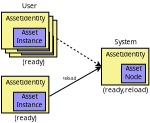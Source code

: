 <?xml version="1.0" encoding="UTF-8"?>
<dia:diagram xmlns:dia="http://www.lysator.liu.se/~alla/dia/">
  <dia:layer name="Background" visible="true" active="true">
    <dia:group>
      <dia:group>
        <dia:object type="Standard - Box" version="0" id="O0">
          <dia:attribute name="obj_pos">
            <dia:point val="1,1"/>
          </dia:attribute>
          <dia:attribute name="obj_bb">
            <dia:rectangle val="0.975,0.975;3.393,2.861"/>
          </dia:attribute>
          <dia:attribute name="elem_corner">
            <dia:point val="1,1"/>
          </dia:attribute>
          <dia:attribute name="elem_width">
            <dia:real val="2.367"/>
          </dia:attribute>
          <dia:attribute name="elem_height">
            <dia:real val="1.836"/>
          </dia:attribute>
          <dia:attribute name="border_width">
            <dia:real val="0.05"/>
          </dia:attribute>
          <dia:attribute name="inner_color">
            <dia:color val="#f7f495"/>
          </dia:attribute>
          <dia:attribute name="show_background">
            <dia:boolean val="true"/>
          </dia:attribute>
        </dia:object>
        <dia:object type="Standard - Text" version="1" id="O1">
          <dia:attribute name="obj_pos">
            <dia:point val="2.184,1.415"/>
          </dia:attribute>
          <dia:attribute name="obj_bb">
            <dia:rectangle val="1.212,1.078;3.155,1.485"/>
          </dia:attribute>
          <dia:attribute name="text">
            <dia:composite type="text">
              <dia:attribute name="string">
                <dia:string>#AssetIdentity#</dia:string>
              </dia:attribute>
              <dia:attribute name="font">
                <dia:font family="Tahoma" style="0" name="Courier"/>
              </dia:attribute>
              <dia:attribute name="height">
                <dia:real val="0.423"/>
              </dia:attribute>
              <dia:attribute name="pos">
                <dia:point val="2.184,1.415"/>
              </dia:attribute>
              <dia:attribute name="color">
                <dia:color val="#000000"/>
              </dia:attribute>
              <dia:attribute name="alignment">
                <dia:enum val="1"/>
              </dia:attribute>
            </dia:composite>
          </dia:attribute>
          <dia:attribute name="valign">
            <dia:enum val="3"/>
          </dia:attribute>
        </dia:object>
      </dia:group>
      <dia:group>
        <dia:object type="Standard - Box" version="0" id="O2">
          <dia:attribute name="obj_pos">
            <dia:point val="1.6,1.8"/>
          </dia:attribute>
          <dia:attribute name="obj_bb">
            <dia:rectangle val="1.575,1.775;3.225,2.755"/>
          </dia:attribute>
          <dia:attribute name="elem_corner">
            <dia:point val="1.6,1.8"/>
          </dia:attribute>
          <dia:attribute name="elem_width">
            <dia:real val="1.6"/>
          </dia:attribute>
          <dia:attribute name="elem_height">
            <dia:real val="0.93"/>
          </dia:attribute>
          <dia:attribute name="border_width">
            <dia:real val="0.05"/>
          </dia:attribute>
          <dia:attribute name="inner_color">
            <dia:color val="#9a95f7"/>
          </dia:attribute>
          <dia:attribute name="show_background">
            <dia:boolean val="true"/>
          </dia:attribute>
        </dia:object>
        <dia:object type="Standard - Text" version="1" id="O3">
          <dia:attribute name="obj_pos">
            <dia:point val="2.4,2.13"/>
          </dia:attribute>
          <dia:attribute name="obj_bb">
            <dia:rectangle val="1.764,1.793;3.036,2.624"/>
          </dia:attribute>
          <dia:attribute name="text">
            <dia:composite type="text">
              <dia:attribute name="string">
                <dia:string>#Asset
Instance#</dia:string>
              </dia:attribute>
              <dia:attribute name="font">
                <dia:font family="Tahoma" style="0" name="Courier"/>
              </dia:attribute>
              <dia:attribute name="height">
                <dia:real val="0.423"/>
              </dia:attribute>
              <dia:attribute name="pos">
                <dia:point val="2.4,2.13"/>
              </dia:attribute>
              <dia:attribute name="color">
                <dia:color val="#000000"/>
              </dia:attribute>
              <dia:attribute name="alignment">
                <dia:enum val="1"/>
              </dia:attribute>
            </dia:composite>
          </dia:attribute>
          <dia:attribute name="valign">
            <dia:enum val="3"/>
          </dia:attribute>
        </dia:object>
      </dia:group>
    </dia:group>
    <dia:group>
      <dia:group>
        <dia:object type="Standard - Box" version="0" id="O4">
          <dia:attribute name="obj_pos">
            <dia:point val="0.8,0.8"/>
          </dia:attribute>
          <dia:attribute name="obj_bb">
            <dia:rectangle val="0.775,0.775;3.192,2.661"/>
          </dia:attribute>
          <dia:attribute name="elem_corner">
            <dia:point val="0.8,0.8"/>
          </dia:attribute>
          <dia:attribute name="elem_width">
            <dia:real val="2.367"/>
          </dia:attribute>
          <dia:attribute name="elem_height">
            <dia:real val="1.836"/>
          </dia:attribute>
          <dia:attribute name="border_width">
            <dia:real val="0.05"/>
          </dia:attribute>
          <dia:attribute name="inner_color">
            <dia:color val="#f7f495"/>
          </dia:attribute>
          <dia:attribute name="show_background">
            <dia:boolean val="true"/>
          </dia:attribute>
        </dia:object>
        <dia:object type="Standard - Text" version="1" id="O5">
          <dia:attribute name="obj_pos">
            <dia:point val="1.984,1.215"/>
          </dia:attribute>
          <dia:attribute name="obj_bb">
            <dia:rectangle val="1.012,0.878;2.955,1.285"/>
          </dia:attribute>
          <dia:attribute name="text">
            <dia:composite type="text">
              <dia:attribute name="string">
                <dia:string>#AssetIdentity#</dia:string>
              </dia:attribute>
              <dia:attribute name="font">
                <dia:font family="Tahoma" style="0" name="Courier"/>
              </dia:attribute>
              <dia:attribute name="height">
                <dia:real val="0.423"/>
              </dia:attribute>
              <dia:attribute name="pos">
                <dia:point val="1.984,1.215"/>
              </dia:attribute>
              <dia:attribute name="color">
                <dia:color val="#000000"/>
              </dia:attribute>
              <dia:attribute name="alignment">
                <dia:enum val="1"/>
              </dia:attribute>
            </dia:composite>
          </dia:attribute>
          <dia:attribute name="valign">
            <dia:enum val="3"/>
          </dia:attribute>
        </dia:object>
      </dia:group>
      <dia:group>
        <dia:object type="Standard - Box" version="0" id="O6">
          <dia:attribute name="obj_pos">
            <dia:point val="1.4,1.6"/>
          </dia:attribute>
          <dia:attribute name="obj_bb">
            <dia:rectangle val="1.375,1.575;3.025,2.555"/>
          </dia:attribute>
          <dia:attribute name="elem_corner">
            <dia:point val="1.4,1.6"/>
          </dia:attribute>
          <dia:attribute name="elem_width">
            <dia:real val="1.6"/>
          </dia:attribute>
          <dia:attribute name="elem_height">
            <dia:real val="0.93"/>
          </dia:attribute>
          <dia:attribute name="border_width">
            <dia:real val="0.05"/>
          </dia:attribute>
          <dia:attribute name="inner_color">
            <dia:color val="#9a95f7"/>
          </dia:attribute>
          <dia:attribute name="show_background">
            <dia:boolean val="true"/>
          </dia:attribute>
        </dia:object>
        <dia:object type="Standard - Text" version="1" id="O7">
          <dia:attribute name="obj_pos">
            <dia:point val="2.2,1.93"/>
          </dia:attribute>
          <dia:attribute name="obj_bb">
            <dia:rectangle val="1.564,1.593;2.836,2.424"/>
          </dia:attribute>
          <dia:attribute name="text">
            <dia:composite type="text">
              <dia:attribute name="string">
                <dia:string>#Asset
Instance#</dia:string>
              </dia:attribute>
              <dia:attribute name="font">
                <dia:font family="Tahoma" style="0" name="Courier"/>
              </dia:attribute>
              <dia:attribute name="height">
                <dia:real val="0.423"/>
              </dia:attribute>
              <dia:attribute name="pos">
                <dia:point val="2.2,1.93"/>
              </dia:attribute>
              <dia:attribute name="color">
                <dia:color val="#000000"/>
              </dia:attribute>
              <dia:attribute name="alignment">
                <dia:enum val="1"/>
              </dia:attribute>
            </dia:composite>
          </dia:attribute>
          <dia:attribute name="valign">
            <dia:enum val="3"/>
          </dia:attribute>
        </dia:object>
      </dia:group>
    </dia:group>
    <dia:group>
      <dia:group>
        <dia:object type="Standard - Box" version="0" id="O8">
          <dia:attribute name="obj_pos">
            <dia:point val="0.6,0.6"/>
          </dia:attribute>
          <dia:attribute name="obj_bb">
            <dia:rectangle val="0.575,0.575;2.993,2.461"/>
          </dia:attribute>
          <dia:attribute name="elem_corner">
            <dia:point val="0.6,0.6"/>
          </dia:attribute>
          <dia:attribute name="elem_width">
            <dia:real val="2.367"/>
          </dia:attribute>
          <dia:attribute name="elem_height">
            <dia:real val="1.836"/>
          </dia:attribute>
          <dia:attribute name="border_width">
            <dia:real val="0.05"/>
          </dia:attribute>
          <dia:attribute name="inner_color">
            <dia:color val="#f7f495"/>
          </dia:attribute>
          <dia:attribute name="show_background">
            <dia:boolean val="true"/>
          </dia:attribute>
        </dia:object>
        <dia:object type="Standard - Text" version="1" id="O9">
          <dia:attribute name="obj_pos">
            <dia:point val="1.784,1.015"/>
          </dia:attribute>
          <dia:attribute name="obj_bb">
            <dia:rectangle val="0.812,0.678;2.755,1.085"/>
          </dia:attribute>
          <dia:attribute name="text">
            <dia:composite type="text">
              <dia:attribute name="string">
                <dia:string>#AssetIdentity#</dia:string>
              </dia:attribute>
              <dia:attribute name="font">
                <dia:font family="Tahoma" style="0" name="Courier"/>
              </dia:attribute>
              <dia:attribute name="height">
                <dia:real val="0.423"/>
              </dia:attribute>
              <dia:attribute name="pos">
                <dia:point val="1.784,1.015"/>
              </dia:attribute>
              <dia:attribute name="color">
                <dia:color val="#000000"/>
              </dia:attribute>
              <dia:attribute name="alignment">
                <dia:enum val="1"/>
              </dia:attribute>
            </dia:composite>
          </dia:attribute>
          <dia:attribute name="valign">
            <dia:enum val="3"/>
          </dia:attribute>
        </dia:object>
      </dia:group>
      <dia:group>
        <dia:object type="Standard - Box" version="0" id="O10">
          <dia:attribute name="obj_pos">
            <dia:point val="1.2,1.4"/>
          </dia:attribute>
          <dia:attribute name="obj_bb">
            <dia:rectangle val="1.175,1.375;2.825,2.355"/>
          </dia:attribute>
          <dia:attribute name="elem_corner">
            <dia:point val="1.2,1.4"/>
          </dia:attribute>
          <dia:attribute name="elem_width">
            <dia:real val="1.6"/>
          </dia:attribute>
          <dia:attribute name="elem_height">
            <dia:real val="0.93"/>
          </dia:attribute>
          <dia:attribute name="border_width">
            <dia:real val="0.05"/>
          </dia:attribute>
          <dia:attribute name="inner_color">
            <dia:color val="#9a95f7"/>
          </dia:attribute>
          <dia:attribute name="show_background">
            <dia:boolean val="true"/>
          </dia:attribute>
        </dia:object>
        <dia:object type="Standard - Text" version="1" id="O11">
          <dia:attribute name="obj_pos">
            <dia:point val="2,1.73"/>
          </dia:attribute>
          <dia:attribute name="obj_bb">
            <dia:rectangle val="1.364,1.393;2.636,2.224"/>
          </dia:attribute>
          <dia:attribute name="text">
            <dia:composite type="text">
              <dia:attribute name="string">
                <dia:string>#Asset
Instance#</dia:string>
              </dia:attribute>
              <dia:attribute name="font">
                <dia:font family="Tahoma" style="0" name="Courier"/>
              </dia:attribute>
              <dia:attribute name="height">
                <dia:real val="0.423"/>
              </dia:attribute>
              <dia:attribute name="pos">
                <dia:point val="2,1.73"/>
              </dia:attribute>
              <dia:attribute name="color">
                <dia:color val="#000000"/>
              </dia:attribute>
              <dia:attribute name="alignment">
                <dia:enum val="1"/>
              </dia:attribute>
            </dia:composite>
          </dia:attribute>
          <dia:attribute name="valign">
            <dia:enum val="3"/>
          </dia:attribute>
        </dia:object>
      </dia:group>
    </dia:group>
    <dia:group>
      <dia:group>
        <dia:object type="Standard - Box" version="0" id="O12">
          <dia:attribute name="obj_pos">
            <dia:point val="0.6,3.8"/>
          </dia:attribute>
          <dia:attribute name="obj_bb">
            <dia:rectangle val="0.575,3.775;2.993,5.661"/>
          </dia:attribute>
          <dia:attribute name="elem_corner">
            <dia:point val="0.6,3.8"/>
          </dia:attribute>
          <dia:attribute name="elem_width">
            <dia:real val="2.367"/>
          </dia:attribute>
          <dia:attribute name="elem_height">
            <dia:real val="1.836"/>
          </dia:attribute>
          <dia:attribute name="border_width">
            <dia:real val="0.05"/>
          </dia:attribute>
          <dia:attribute name="inner_color">
            <dia:color val="#f7f495"/>
          </dia:attribute>
          <dia:attribute name="show_background">
            <dia:boolean val="true"/>
          </dia:attribute>
        </dia:object>
        <dia:object type="Standard - Text" version="1" id="O13">
          <dia:attribute name="obj_pos">
            <dia:point val="1.784,4.215"/>
          </dia:attribute>
          <dia:attribute name="obj_bb">
            <dia:rectangle val="0.812,3.878;2.755,4.285"/>
          </dia:attribute>
          <dia:attribute name="text">
            <dia:composite type="text">
              <dia:attribute name="string">
                <dia:string>#AssetIdentity#</dia:string>
              </dia:attribute>
              <dia:attribute name="font">
                <dia:font family="Tahoma" style="0" name="Courier"/>
              </dia:attribute>
              <dia:attribute name="height">
                <dia:real val="0.423"/>
              </dia:attribute>
              <dia:attribute name="pos">
                <dia:point val="1.784,4.215"/>
              </dia:attribute>
              <dia:attribute name="color">
                <dia:color val="#000000"/>
              </dia:attribute>
              <dia:attribute name="alignment">
                <dia:enum val="1"/>
              </dia:attribute>
            </dia:composite>
          </dia:attribute>
          <dia:attribute name="valign">
            <dia:enum val="3"/>
          </dia:attribute>
        </dia:object>
      </dia:group>
      <dia:group>
        <dia:object type="Standard - Box" version="0" id="O14">
          <dia:attribute name="obj_pos">
            <dia:point val="1.2,4.6"/>
          </dia:attribute>
          <dia:attribute name="obj_bb">
            <dia:rectangle val="1.175,4.575;2.825,5.555"/>
          </dia:attribute>
          <dia:attribute name="elem_corner">
            <dia:point val="1.2,4.6"/>
          </dia:attribute>
          <dia:attribute name="elem_width">
            <dia:real val="1.6"/>
          </dia:attribute>
          <dia:attribute name="elem_height">
            <dia:real val="0.93"/>
          </dia:attribute>
          <dia:attribute name="border_width">
            <dia:real val="0.05"/>
          </dia:attribute>
          <dia:attribute name="inner_color">
            <dia:color val="#9a95f7"/>
          </dia:attribute>
          <dia:attribute name="show_background">
            <dia:boolean val="true"/>
          </dia:attribute>
        </dia:object>
        <dia:object type="Standard - Text" version="1" id="O15">
          <dia:attribute name="obj_pos">
            <dia:point val="2,4.93"/>
          </dia:attribute>
          <dia:attribute name="obj_bb">
            <dia:rectangle val="1.364,4.593;2.636,5.424"/>
          </dia:attribute>
          <dia:attribute name="text">
            <dia:composite type="text">
              <dia:attribute name="string">
                <dia:string>#Asset
Instance#</dia:string>
              </dia:attribute>
              <dia:attribute name="font">
                <dia:font family="Tahoma" style="0" name="Courier"/>
              </dia:attribute>
              <dia:attribute name="height">
                <dia:real val="0.423"/>
              </dia:attribute>
              <dia:attribute name="pos">
                <dia:point val="2,4.93"/>
              </dia:attribute>
              <dia:attribute name="color">
                <dia:color val="#000000"/>
              </dia:attribute>
              <dia:attribute name="alignment">
                <dia:enum val="1"/>
              </dia:attribute>
            </dia:composite>
          </dia:attribute>
          <dia:attribute name="valign">
            <dia:enum val="3"/>
          </dia:attribute>
        </dia:object>
      </dia:group>
    </dia:group>
    <dia:group>
      <dia:group>
        <dia:object type="Standard - Box" version="0" id="O16">
          <dia:attribute name="obj_pos">
            <dia:point val="5.6,2.4"/>
          </dia:attribute>
          <dia:attribute name="obj_bb">
            <dia:rectangle val="5.575,2.375;7.992,4.261"/>
          </dia:attribute>
          <dia:attribute name="elem_corner">
            <dia:point val="5.6,2.4"/>
          </dia:attribute>
          <dia:attribute name="elem_width">
            <dia:real val="2.367"/>
          </dia:attribute>
          <dia:attribute name="elem_height">
            <dia:real val="1.836"/>
          </dia:attribute>
          <dia:attribute name="border_width">
            <dia:real val="0.05"/>
          </dia:attribute>
          <dia:attribute name="inner_color">
            <dia:color val="#f7f495"/>
          </dia:attribute>
          <dia:attribute name="show_background">
            <dia:boolean val="true"/>
          </dia:attribute>
        </dia:object>
        <dia:object type="Standard - Text" version="1" id="O17">
          <dia:attribute name="obj_pos">
            <dia:point val="6.784,2.815"/>
          </dia:attribute>
          <dia:attribute name="obj_bb">
            <dia:rectangle val="5.812,2.478;7.755,2.885"/>
          </dia:attribute>
          <dia:attribute name="text">
            <dia:composite type="text">
              <dia:attribute name="string">
                <dia:string>#AssetIdentity#</dia:string>
              </dia:attribute>
              <dia:attribute name="font">
                <dia:font family="Tahoma" style="0" name="Courier"/>
              </dia:attribute>
              <dia:attribute name="height">
                <dia:real val="0.423"/>
              </dia:attribute>
              <dia:attribute name="pos">
                <dia:point val="6.784,2.815"/>
              </dia:attribute>
              <dia:attribute name="color">
                <dia:color val="#000000"/>
              </dia:attribute>
              <dia:attribute name="alignment">
                <dia:enum val="1"/>
              </dia:attribute>
            </dia:composite>
          </dia:attribute>
          <dia:attribute name="valign">
            <dia:enum val="3"/>
          </dia:attribute>
        </dia:object>
      </dia:group>
      <dia:group>
        <dia:object type="Standard - Box" version="0" id="O18">
          <dia:attribute name="obj_pos">
            <dia:point val="6.6,3.2"/>
          </dia:attribute>
          <dia:attribute name="obj_bb">
            <dia:rectangle val="6.575,3.175;7.825,4.155"/>
          </dia:attribute>
          <dia:attribute name="elem_corner">
            <dia:point val="6.6,3.2"/>
          </dia:attribute>
          <dia:attribute name="elem_width">
            <dia:real val="1.2"/>
          </dia:attribute>
          <dia:attribute name="elem_height">
            <dia:real val="0.93"/>
          </dia:attribute>
          <dia:attribute name="border_width">
            <dia:real val="0.05"/>
          </dia:attribute>
          <dia:attribute name="inner_color">
            <dia:color val="#9a95f7"/>
          </dia:attribute>
          <dia:attribute name="show_background">
            <dia:boolean val="true"/>
          </dia:attribute>
        </dia:object>
        <dia:object type="Standard - Text" version="1" id="O19">
          <dia:attribute name="obj_pos">
            <dia:point val="7.2,3.53"/>
          </dia:attribute>
          <dia:attribute name="obj_bb">
            <dia:rectangle val="6.803,3.193;7.598,4.024"/>
          </dia:attribute>
          <dia:attribute name="text">
            <dia:composite type="text">
              <dia:attribute name="string">
                <dia:string>#Asset
Node#</dia:string>
              </dia:attribute>
              <dia:attribute name="font">
                <dia:font family="Tahoma" style="0" name="Courier"/>
              </dia:attribute>
              <dia:attribute name="height">
                <dia:real val="0.423"/>
              </dia:attribute>
              <dia:attribute name="pos">
                <dia:point val="7.2,3.53"/>
              </dia:attribute>
              <dia:attribute name="color">
                <dia:color val="#000000"/>
              </dia:attribute>
              <dia:attribute name="alignment">
                <dia:enum val="1"/>
              </dia:attribute>
            </dia:composite>
          </dia:attribute>
          <dia:attribute name="valign">
            <dia:enum val="3"/>
          </dia:attribute>
        </dia:object>
      </dia:group>
    </dia:group>
    <dia:object type="Standard - Text" version="1" id="O20">
      <dia:attribute name="obj_pos">
        <dia:point val="2.2,3.2"/>
      </dia:attribute>
      <dia:attribute name="obj_bb">
        <dia:rectangle val="1.654,2.862;2.746,3.27"/>
      </dia:attribute>
      <dia:attribute name="text">
        <dia:composite type="text">
          <dia:attribute name="string">
            <dia:string>#(ready)#</dia:string>
          </dia:attribute>
          <dia:attribute name="font">
            <dia:font family="Tahoma" style="0" name="Courier"/>
          </dia:attribute>
          <dia:attribute name="height">
            <dia:real val="0.423"/>
          </dia:attribute>
          <dia:attribute name="pos">
            <dia:point val="2.2,3.2"/>
          </dia:attribute>
          <dia:attribute name="color">
            <dia:color val="#000000"/>
          </dia:attribute>
          <dia:attribute name="alignment">
            <dia:enum val="1"/>
          </dia:attribute>
        </dia:composite>
      </dia:attribute>
      <dia:attribute name="valign">
        <dia:enum val="3"/>
      </dia:attribute>
    </dia:object>
    <dia:object type="Standard - Text" version="1" id="O21">
      <dia:attribute name="obj_pos">
        <dia:point val="6.8,4.6"/>
      </dia:attribute>
      <dia:attribute name="obj_bb">
        <dia:rectangle val="5.74,4.252;7.87,4.69"/>
      </dia:attribute>
      <dia:attribute name="text">
        <dia:composite type="text">
          <dia:attribute name="string">
            <dia:string>#(ready,reload)#</dia:string>
          </dia:attribute>
          <dia:attribute name="font">
            <dia:font family="Tahoma" style="0" name="Courier"/>
          </dia:attribute>
          <dia:attribute name="height">
            <dia:real val="0.423"/>
          </dia:attribute>
          <dia:attribute name="pos">
            <dia:point val="6.8,4.6"/>
          </dia:attribute>
          <dia:attribute name="color">
            <dia:color val="#000000"/>
          </dia:attribute>
          <dia:attribute name="alignment">
            <dia:enum val="1"/>
          </dia:attribute>
        </dia:composite>
      </dia:attribute>
      <dia:attribute name="valign">
        <dia:enum val="3"/>
      </dia:attribute>
    </dia:object>
    <dia:object type="Standard - Text" version="1" id="O22">
      <dia:attribute name="obj_pos">
        <dia:point val="1.8,6"/>
      </dia:attribute>
      <dia:attribute name="obj_bb">
        <dia:rectangle val="1.244,5.652;2.346,6.09"/>
      </dia:attribute>
      <dia:attribute name="text">
        <dia:composite type="text">
          <dia:attribute name="string">
            <dia:string>#(ready)#</dia:string>
          </dia:attribute>
          <dia:attribute name="font">
            <dia:font family="Tahoma" style="0" name="Courier"/>
          </dia:attribute>
          <dia:attribute name="height">
            <dia:real val="0.423"/>
          </dia:attribute>
          <dia:attribute name="pos">
            <dia:point val="1.8,6"/>
          </dia:attribute>
          <dia:attribute name="color">
            <dia:color val="#000000"/>
          </dia:attribute>
          <dia:attribute name="alignment">
            <dia:enum val="1"/>
          </dia:attribute>
        </dia:composite>
      </dia:attribute>
      <dia:attribute name="valign">
        <dia:enum val="3"/>
      </dia:attribute>
    </dia:object>
    <dia:object type="Standard - Text" version="1" id="O23">
      <dia:attribute name="obj_pos">
        <dia:point val="2,0.4"/>
      </dia:attribute>
      <dia:attribute name="obj_bb">
        <dia:rectangle val="1.664,0.062;2.336,0.47"/>
      </dia:attribute>
      <dia:attribute name="text">
        <dia:composite type="text">
          <dia:attribute name="string">
            <dia:string>#User#</dia:string>
          </dia:attribute>
          <dia:attribute name="font">
            <dia:font family="Tahoma" style="0" name="Courier"/>
          </dia:attribute>
          <dia:attribute name="height">
            <dia:real val="0.423"/>
          </dia:attribute>
          <dia:attribute name="pos">
            <dia:point val="2,0.4"/>
          </dia:attribute>
          <dia:attribute name="color">
            <dia:color val="#000000"/>
          </dia:attribute>
          <dia:attribute name="alignment">
            <dia:enum val="1"/>
          </dia:attribute>
        </dia:composite>
      </dia:attribute>
      <dia:attribute name="valign">
        <dia:enum val="3"/>
      </dia:attribute>
    </dia:object>
    <dia:object type="Standard - Text" version="1" id="O24">
      <dia:attribute name="obj_pos">
        <dia:point val="6.8,2.2"/>
      </dia:attribute>
      <dia:attribute name="obj_bb">
        <dia:rectangle val="6.261,1.863;7.339,2.27"/>
      </dia:attribute>
      <dia:attribute name="text">
        <dia:composite type="text">
          <dia:attribute name="string">
            <dia:string>#System#</dia:string>
          </dia:attribute>
          <dia:attribute name="font">
            <dia:font family="Tahoma" style="0" name="Courier"/>
          </dia:attribute>
          <dia:attribute name="height">
            <dia:real val="0.423"/>
          </dia:attribute>
          <dia:attribute name="pos">
            <dia:point val="6.8,2.2"/>
          </dia:attribute>
          <dia:attribute name="color">
            <dia:color val="#000000"/>
          </dia:attribute>
          <dia:attribute name="alignment">
            <dia:enum val="1"/>
          </dia:attribute>
        </dia:composite>
      </dia:attribute>
      <dia:attribute name="valign">
        <dia:enum val="3"/>
      </dia:attribute>
    </dia:object>
    <dia:object type="Standard - Line" version="0" id="O25">
      <dia:attribute name="obj_pos">
        <dia:point val="3.368,1.918"/>
      </dia:attribute>
      <dia:attribute name="obj_bb">
        <dia:rectangle val="3.333,1.884;5.647,3.352"/>
      </dia:attribute>
      <dia:attribute name="conn_endpoints">
        <dia:point val="3.368,1.918"/>
        <dia:point val="5.6,3.318"/>
      </dia:attribute>
      <dia:attribute name="numcp">
        <dia:int val="1"/>
      </dia:attribute>
      <dia:attribute name="line_width">
        <dia:real val="0.05"/>
      </dia:attribute>
      <dia:attribute name="line_style">
        <dia:enum val="4"/>
      </dia:attribute>
      <dia:attribute name="end_arrow">
        <dia:enum val="22"/>
      </dia:attribute>
      <dia:attribute name="end_arrow_length">
        <dia:real val="0.2"/>
      </dia:attribute>
      <dia:attribute name="end_arrow_width">
        <dia:real val="0.2"/>
      </dia:attribute>
      <dia:connections>
        <dia:connection handle="0" to="O0" connection="4"/>
        <dia:connection handle="1" to="O16" connection="3"/>
      </dia:connections>
    </dia:object>
    <dia:object type="Standard - Line" version="0" id="O26">
      <dia:attribute name="obj_pos">
        <dia:point val="3,4.8"/>
      </dia:attribute>
      <dia:attribute name="obj_bb">
        <dia:rectangle val="2.966,3.283;5.649,4.834"/>
      </dia:attribute>
      <dia:attribute name="conn_endpoints">
        <dia:point val="3,4.8"/>
        <dia:point val="5.6,3.318"/>
      </dia:attribute>
      <dia:attribute name="numcp">
        <dia:int val="1"/>
      </dia:attribute>
      <dia:attribute name="line_width">
        <dia:real val="0.05"/>
      </dia:attribute>
      <dia:attribute name="end_arrow">
        <dia:enum val="22"/>
      </dia:attribute>
      <dia:attribute name="end_arrow_length">
        <dia:real val="0.2"/>
      </dia:attribute>
      <dia:attribute name="end_arrow_width">
        <dia:real val="0.2"/>
      </dia:attribute>
      <dia:connections>
        <dia:connection handle="1" to="O16" connection="3"/>
      </dia:connections>
    </dia:object>
    <dia:object type="Standard - Text" version="1" id="O27">
      <dia:attribute name="obj_pos">
        <dia:point val="4,4"/>
      </dia:attribute>
      <dia:attribute name="obj_bb">
        <dia:rectangle val="3.679,3.775;4.321,4.048"/>
      </dia:attribute>
      <dia:attribute name="text">
        <dia:composite type="text">
          <dia:attribute name="string">
            <dia:string>#reload#</dia:string>
          </dia:attribute>
          <dia:attribute name="font">
            <dia:font family="Tahoma" style="4" name="Courier"/>
          </dia:attribute>
          <dia:attribute name="height">
            <dia:real val="0.282"/>
          </dia:attribute>
          <dia:attribute name="pos">
            <dia:point val="4,4"/>
          </dia:attribute>
          <dia:attribute name="color">
            <dia:color val="#000000"/>
          </dia:attribute>
          <dia:attribute name="alignment">
            <dia:enum val="1"/>
          </dia:attribute>
        </dia:composite>
      </dia:attribute>
      <dia:attribute name="valign">
        <dia:enum val="3"/>
      </dia:attribute>
    </dia:object>
  </dia:layer>
</dia:diagram>
